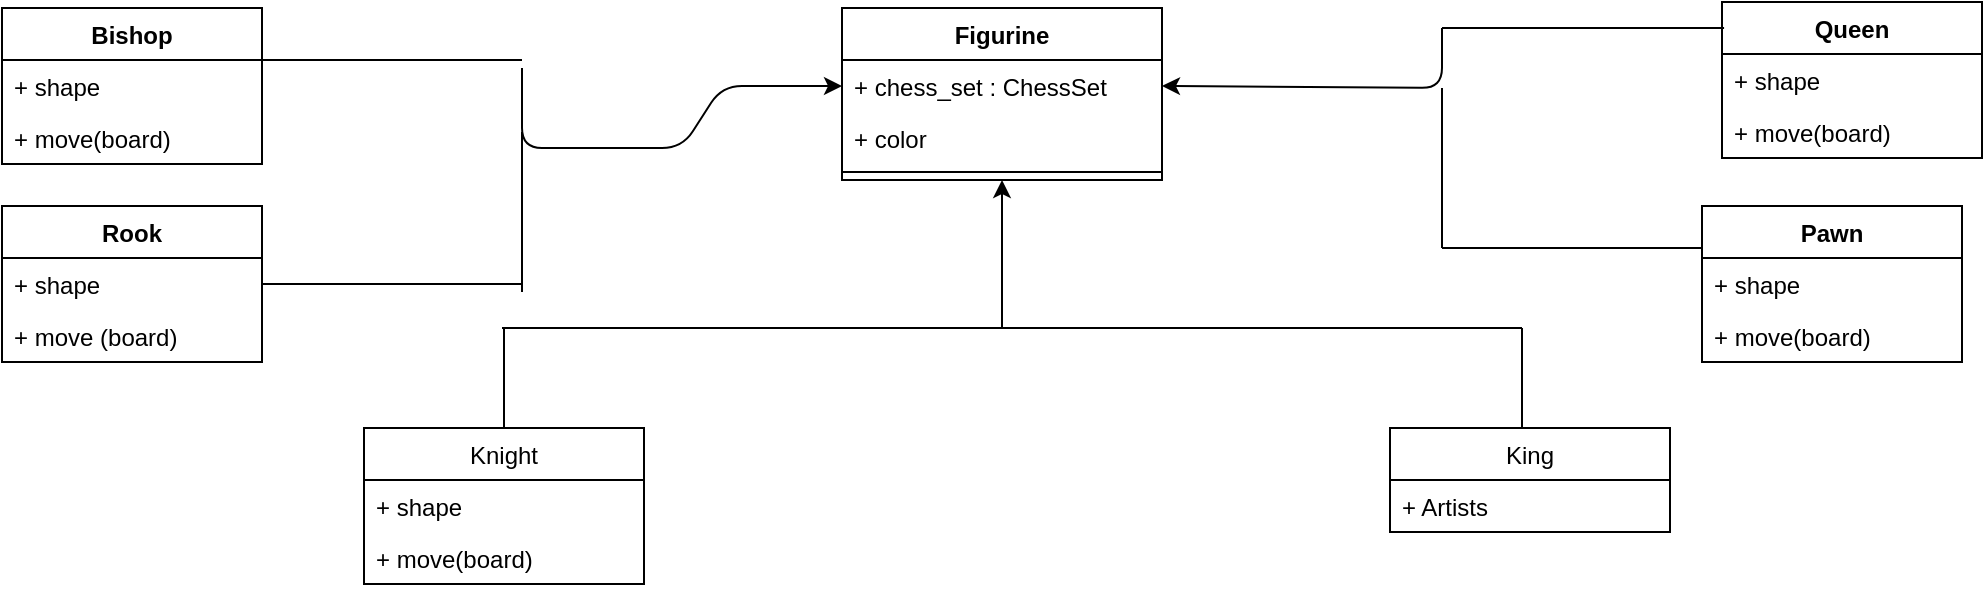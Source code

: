 <mxfile version="10.8.4" type="device"><diagram id="kQmOHyRxjpPGJswURvqx" name="Page-1"><mxGraphModel dx="1394" dy="747" grid="1" gridSize="10" guides="1" tooltips="1" connect="1" arrows="1" fold="1" page="1" pageScale="1" pageWidth="583" pageHeight="413" math="0" shadow="0"><root><mxCell id="0"/><mxCell id="1" parent="0"/><mxCell id="9QxByvbXod4DevPBFN-0-2" value="Bishop" style="swimlane;fontStyle=1;align=center;verticalAlign=top;childLayout=stackLayout;horizontal=1;startSize=26;horizontalStack=0;resizeParent=1;resizeParentMax=0;resizeLast=0;collapsible=1;marginBottom=0;" vertex="1" parent="1"><mxGeometry x="40" y="40" width="130" height="78" as="geometry"/></mxCell><mxCell id="9QxByvbXod4DevPBFN-0-3" value="+ shape" style="text;strokeColor=none;fillColor=none;align=left;verticalAlign=top;spacingLeft=4;spacingRight=4;overflow=hidden;rotatable=0;points=[[0,0.5],[1,0.5]];portConstraint=eastwest;" vertex="1" parent="9QxByvbXod4DevPBFN-0-2"><mxGeometry y="26" width="130" height="26" as="geometry"/></mxCell><mxCell id="9QxByvbXod4DevPBFN-0-90" value="+ move(board)" style="text;strokeColor=none;fillColor=none;align=left;verticalAlign=top;spacingLeft=4;spacingRight=4;overflow=hidden;rotatable=0;points=[[0,0.5],[1,0.5]];portConstraint=eastwest;" vertex="1" parent="9QxByvbXod4DevPBFN-0-2"><mxGeometry y="52" width="130" height="26" as="geometry"/></mxCell><mxCell id="9QxByvbXod4DevPBFN-0-6" value="Rook" style="swimlane;fontStyle=1;align=center;verticalAlign=top;childLayout=stackLayout;horizontal=1;startSize=26;horizontalStack=0;resizeParent=1;resizeParentMax=0;resizeLast=0;collapsible=1;marginBottom=0;" vertex="1" parent="1"><mxGeometry x="40" y="139" width="130" height="78" as="geometry"/></mxCell><mxCell id="9QxByvbXod4DevPBFN-0-7" value="+ shape" style="text;strokeColor=none;fillColor=none;align=left;verticalAlign=top;spacingLeft=4;spacingRight=4;overflow=hidden;rotatable=0;points=[[0,0.5],[1,0.5]];portConstraint=eastwest;" vertex="1" parent="9QxByvbXod4DevPBFN-0-6"><mxGeometry y="26" width="130" height="26" as="geometry"/></mxCell><mxCell id="9QxByvbXod4DevPBFN-0-89" value="+ move (board)" style="text;strokeColor=none;fillColor=none;align=left;verticalAlign=top;spacingLeft=4;spacingRight=4;overflow=hidden;rotatable=0;points=[[0,0.5],[1,0.5]];portConstraint=eastwest;" vertex="1" parent="9QxByvbXod4DevPBFN-0-6"><mxGeometry y="52" width="130" height="26" as="geometry"/></mxCell><mxCell id="9QxByvbXod4DevPBFN-0-8" value="Knight" style="swimlane;fontStyle=0;childLayout=stackLayout;horizontal=1;startSize=26;fillColor=none;horizontalStack=0;resizeParent=1;resizeParentMax=0;resizeLast=0;collapsible=1;marginBottom=0;" vertex="1" parent="1"><mxGeometry x="221" y="250" width="140" height="78" as="geometry"/></mxCell><mxCell id="9QxByvbXod4DevPBFN-0-9" value="+ shape" style="text;strokeColor=none;fillColor=none;align=left;verticalAlign=top;spacingLeft=4;spacingRight=4;overflow=hidden;rotatable=0;points=[[0,0.5],[1,0.5]];portConstraint=eastwest;" vertex="1" parent="9QxByvbXod4DevPBFN-0-8"><mxGeometry y="26" width="140" height="26" as="geometry"/></mxCell><mxCell id="9QxByvbXod4DevPBFN-0-10" value="+ move(board)" style="text;strokeColor=none;fillColor=none;align=left;verticalAlign=top;spacingLeft=4;spacingRight=4;overflow=hidden;rotatable=0;points=[[0,0.5],[1,0.5]];portConstraint=eastwest;" vertex="1" parent="9QxByvbXod4DevPBFN-0-8"><mxGeometry y="52" width="140" height="26" as="geometry"/></mxCell><mxCell id="9QxByvbXod4DevPBFN-0-31" value="Figurine" style="swimlane;fontStyle=1;align=center;verticalAlign=top;childLayout=stackLayout;horizontal=1;startSize=26;horizontalStack=0;resizeParent=1;resizeParentMax=0;resizeLast=0;collapsible=1;marginBottom=0;" vertex="1" parent="1"><mxGeometry x="460" y="40" width="160" height="86" as="geometry"/></mxCell><mxCell id="9QxByvbXod4DevPBFN-0-32" value="+ chess_set : ChessSet" style="text;strokeColor=none;fillColor=none;align=left;verticalAlign=top;spacingLeft=4;spacingRight=4;overflow=hidden;rotatable=0;points=[[0,0.5],[1,0.5]];portConstraint=eastwest;" vertex="1" parent="9QxByvbXod4DevPBFN-0-31"><mxGeometry y="26" width="160" height="26" as="geometry"/></mxCell><mxCell id="9QxByvbXod4DevPBFN-0-34" value="+ color" style="text;strokeColor=none;fillColor=none;align=left;verticalAlign=top;spacingLeft=4;spacingRight=4;overflow=hidden;rotatable=0;points=[[0,0.5],[1,0.5]];portConstraint=eastwest;" vertex="1" parent="9QxByvbXod4DevPBFN-0-31"><mxGeometry y="52" width="160" height="26" as="geometry"/></mxCell><mxCell id="9QxByvbXod4DevPBFN-0-41" value="" style="line;strokeWidth=1;fillColor=none;align=left;verticalAlign=middle;spacingTop=-1;spacingLeft=3;spacingRight=3;rotatable=0;labelPosition=right;points=[];portConstraint=eastwest;" vertex="1" parent="9QxByvbXod4DevPBFN-0-31"><mxGeometry y="78" width="160" height="8" as="geometry"/></mxCell><mxCell id="9QxByvbXod4DevPBFN-0-74" value="" style="endArrow=classic;html=1;entryX=0.5;entryY=1;entryDx=0;entryDy=0;" edge="1" parent="9QxByvbXod4DevPBFN-0-31" target="9QxByvbXod4DevPBFN-0-31"><mxGeometry width="50" height="50" relative="1" as="geometry"><mxPoint x="80" y="160" as="sourcePoint"/><mxPoint x="79" y="134" as="targetPoint"/></mxGeometry></mxCell><mxCell id="9QxByvbXod4DevPBFN-0-50" value="King" style="swimlane;fontStyle=0;childLayout=stackLayout;horizontal=1;startSize=26;fillColor=none;horizontalStack=0;resizeParent=1;resizeParentMax=0;resizeLast=0;collapsible=1;marginBottom=0;" vertex="1" parent="1"><mxGeometry x="734" y="250" width="140" height="52" as="geometry"/></mxCell><mxCell id="9QxByvbXod4DevPBFN-0-51" value="+ Artists" style="text;strokeColor=none;fillColor=none;align=left;verticalAlign=top;spacingLeft=4;spacingRight=4;overflow=hidden;rotatable=0;points=[[0,0.5],[1,0.5]];portConstraint=eastwest;" vertex="1" parent="9QxByvbXod4DevPBFN-0-50"><mxGeometry y="26" width="140" height="26" as="geometry"/></mxCell><mxCell id="9QxByvbXod4DevPBFN-0-68" value="" style="endArrow=none;html=1;exitX=0.5;exitY=0;exitDx=0;exitDy=0;" edge="1" parent="1" source="9QxByvbXod4DevPBFN-0-8"><mxGeometry width="50" height="50" relative="1" as="geometry"><mxPoint x="250" y="250" as="sourcePoint"/><mxPoint x="291" y="200" as="targetPoint"/></mxGeometry></mxCell><mxCell id="9QxByvbXod4DevPBFN-0-69" value="" style="endArrow=none;html=1;" edge="1" parent="1"><mxGeometry width="50" height="50" relative="1" as="geometry"><mxPoint x="290" y="200" as="sourcePoint"/><mxPoint x="800" y="200" as="targetPoint"/></mxGeometry></mxCell><mxCell id="9QxByvbXod4DevPBFN-0-70" value="" style="endArrow=none;html=1;" edge="1" parent="1"><mxGeometry width="50" height="50" relative="1" as="geometry"><mxPoint x="800" y="250" as="sourcePoint"/><mxPoint x="800" y="200" as="targetPoint"/></mxGeometry></mxCell><mxCell id="9QxByvbXod4DevPBFN-0-75" value="Queen" style="swimlane;fontStyle=1;align=center;verticalAlign=top;childLayout=stackLayout;horizontal=1;startSize=26;horizontalStack=0;resizeParent=1;resizeParentMax=0;resizeLast=0;collapsible=1;marginBottom=0;" vertex="1" parent="1"><mxGeometry x="900" y="37" width="130" height="78" as="geometry"/></mxCell><mxCell id="9QxByvbXod4DevPBFN-0-76" value="+ shape" style="text;strokeColor=none;fillColor=none;align=left;verticalAlign=top;spacingLeft=4;spacingRight=4;overflow=hidden;rotatable=0;points=[[0,0.5],[1,0.5]];portConstraint=eastwest;" vertex="1" parent="9QxByvbXod4DevPBFN-0-75"><mxGeometry y="26" width="130" height="26" as="geometry"/></mxCell><mxCell id="9QxByvbXod4DevPBFN-0-79" value="+ move(board)" style="text;strokeColor=none;fillColor=none;align=left;verticalAlign=top;spacingLeft=4;spacingRight=4;overflow=hidden;rotatable=0;points=[[0,0.5],[1,0.5]];portConstraint=eastwest;" vertex="1" parent="9QxByvbXod4DevPBFN-0-75"><mxGeometry y="52" width="130" height="26" as="geometry"/></mxCell><mxCell id="9QxByvbXod4DevPBFN-0-77" value="Pawn" style="swimlane;fontStyle=1;align=center;verticalAlign=top;childLayout=stackLayout;horizontal=1;startSize=26;horizontalStack=0;resizeParent=1;resizeParentMax=0;resizeLast=0;collapsible=1;marginBottom=0;" vertex="1" parent="1"><mxGeometry x="890" y="139" width="130" height="78" as="geometry"/></mxCell><mxCell id="9QxByvbXod4DevPBFN-0-78" value="+ shape" style="text;strokeColor=none;fillColor=none;align=left;verticalAlign=top;spacingLeft=4;spacingRight=4;overflow=hidden;rotatable=0;points=[[0,0.5],[1,0.5]];portConstraint=eastwest;" vertex="1" parent="9QxByvbXod4DevPBFN-0-77"><mxGeometry y="26" width="130" height="26" as="geometry"/></mxCell><mxCell id="9QxByvbXod4DevPBFN-0-80" value="+ move(board)" style="text;strokeColor=none;fillColor=none;align=left;verticalAlign=top;spacingLeft=4;spacingRight=4;overflow=hidden;rotatable=0;points=[[0,0.5],[1,0.5]];portConstraint=eastwest;" vertex="1" parent="9QxByvbXod4DevPBFN-0-77"><mxGeometry y="52" width="130" height="26" as="geometry"/></mxCell><mxCell id="9QxByvbXod4DevPBFN-0-81" value="" style="endArrow=classic;html=1;entryX=1;entryY=0.5;entryDx=0;entryDy=0;" edge="1" parent="1" target="9QxByvbXod4DevPBFN-0-32"><mxGeometry width="50" height="50" relative="1" as="geometry"><mxPoint x="760" y="50" as="sourcePoint"/><mxPoint x="730" y="110" as="targetPoint"/><Array as="points"><mxPoint x="760" y="80"/></Array></mxGeometry></mxCell><mxCell id="9QxByvbXod4DevPBFN-0-84" value="" style="endArrow=none;html=1;entryX=0.008;entryY=0.167;entryDx=0;entryDy=0;entryPerimeter=0;" edge="1" parent="1" target="9QxByvbXod4DevPBFN-0-75"><mxGeometry width="50" height="50" relative="1" as="geometry"><mxPoint x="760" y="50" as="sourcePoint"/><mxPoint x="890" y="50" as="targetPoint"/></mxGeometry></mxCell><mxCell id="9QxByvbXod4DevPBFN-0-85" value="" style="endArrow=none;html=1;" edge="1" parent="1"><mxGeometry width="50" height="50" relative="1" as="geometry"><mxPoint x="760" y="160" as="sourcePoint"/><mxPoint x="890" y="160" as="targetPoint"/></mxGeometry></mxCell><mxCell id="9QxByvbXod4DevPBFN-0-86" value="" style="endArrow=none;html=1;" edge="1" parent="1"><mxGeometry width="50" height="50" relative="1" as="geometry"><mxPoint x="760" y="160" as="sourcePoint"/><mxPoint x="760" y="80" as="targetPoint"/></mxGeometry></mxCell><mxCell id="9QxByvbXod4DevPBFN-0-91" value="" style="endArrow=none;html=1;" edge="1" parent="1"><mxGeometry width="50" height="50" relative="1" as="geometry"><mxPoint x="170" y="66" as="sourcePoint"/><mxPoint x="300" y="66" as="targetPoint"/></mxGeometry></mxCell><mxCell id="9QxByvbXod4DevPBFN-0-92" value="" style="endArrow=none;html=1;" edge="1" parent="1"><mxGeometry width="50" height="50" relative="1" as="geometry"><mxPoint x="170" y="178" as="sourcePoint"/><mxPoint x="300" y="178" as="targetPoint"/></mxGeometry></mxCell><mxCell id="9QxByvbXod4DevPBFN-0-93" value="" style="endArrow=none;html=1;" edge="1" parent="1"><mxGeometry width="50" height="50" relative="1" as="geometry"><mxPoint x="300" y="182" as="sourcePoint"/><mxPoint x="300" y="102" as="targetPoint"/></mxGeometry></mxCell><mxCell id="9QxByvbXod4DevPBFN-0-94" value="" style="endArrow=classic;html=1;entryX=0;entryY=0.5;entryDx=0;entryDy=0;" edge="1" parent="1" target="9QxByvbXod4DevPBFN-0-32"><mxGeometry width="50" height="50" relative="1" as="geometry"><mxPoint x="300" y="70" as="sourcePoint"/><mxPoint x="220" y="109" as="targetPoint"/><Array as="points"><mxPoint x="300" y="110"/><mxPoint x="380" y="110"/><mxPoint x="400" y="79"/></Array></mxGeometry></mxCell></root></mxGraphModel></diagram></mxfile>
